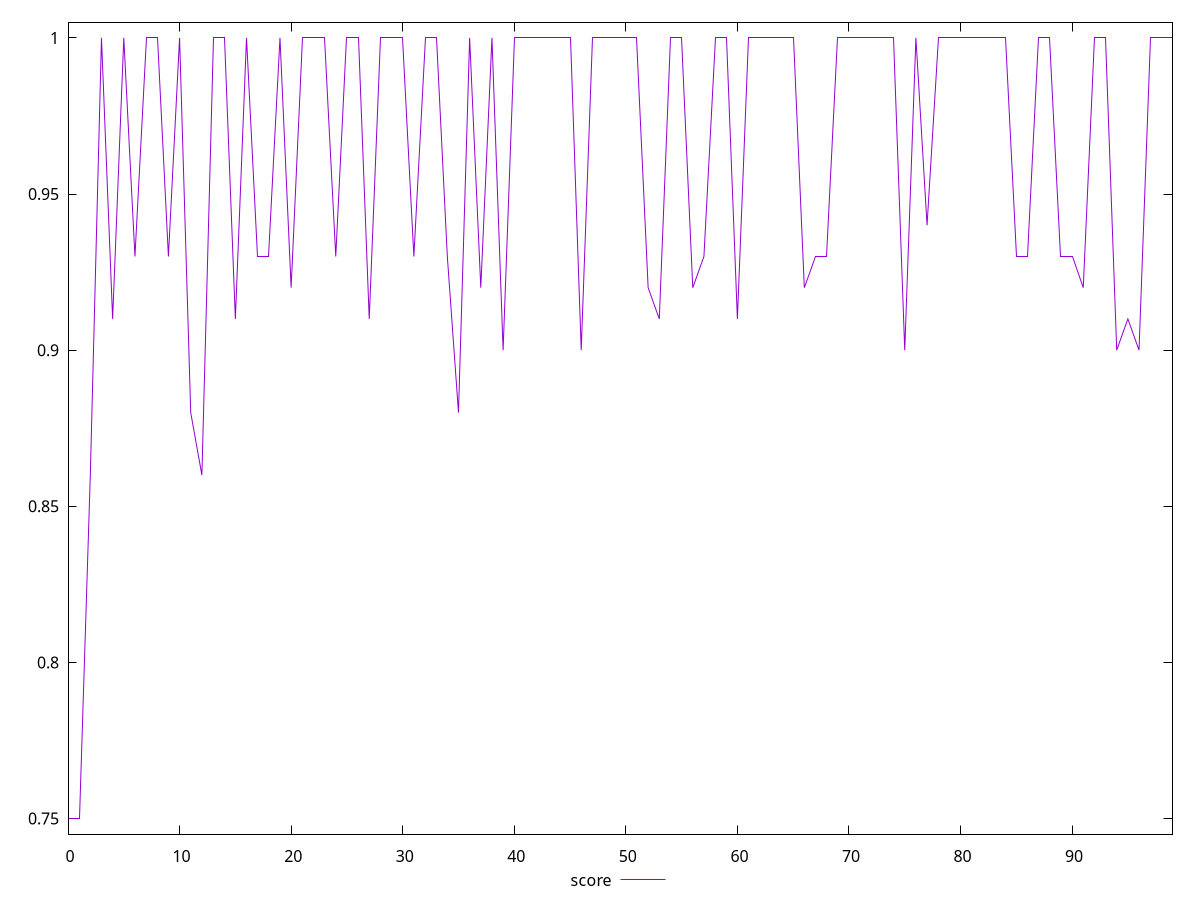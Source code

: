 reset

$score <<EOF
0 0.75
1 0.75
2 0.86
3 1
4 0.91
5 1
6 0.93
7 1
8 1
9 0.93
10 1
11 0.88
12 0.86
13 1
14 1
15 0.91
16 1
17 0.93
18 0.93
19 1
20 0.92
21 1
22 1
23 1
24 0.93
25 1
26 1
27 0.91
28 1
29 1
30 1
31 0.93
32 1
33 1
34 0.93
35 0.88
36 1
37 0.92
38 1
39 0.9
40 1
41 1
42 1
43 1
44 1
45 1
46 0.9
47 1
48 1
49 1
50 1
51 1
52 0.92
53 0.91
54 1
55 1
56 0.92
57 0.93
58 1
59 1
60 0.91
61 1
62 1
63 1
64 1
65 1
66 0.92
67 0.93
68 0.93
69 1
70 1
71 1
72 1
73 1
74 1
75 0.9
76 1
77 0.94
78 1
79 1
80 1
81 1
82 1
83 1
84 1
85 0.93
86 0.93
87 1
88 1
89 0.93
90 0.93
91 0.92
92 1
93 1
94 0.9
95 0.91
96 0.9
97 1
98 1
99 1
EOF

set key outside below
set xrange [0:99]
set yrange [0.745:1.005]
set trange [0.745:1.005]
set terminal svg size 640, 500 enhanced background rgb 'white'
set output "report_00019_2021-02-10T18-14-37.922Z//uses-rel-preconnect/samples/pages+cached+noadtech+nomedia+nocss/score/values.svg"

plot $score title "score" with line

reset
